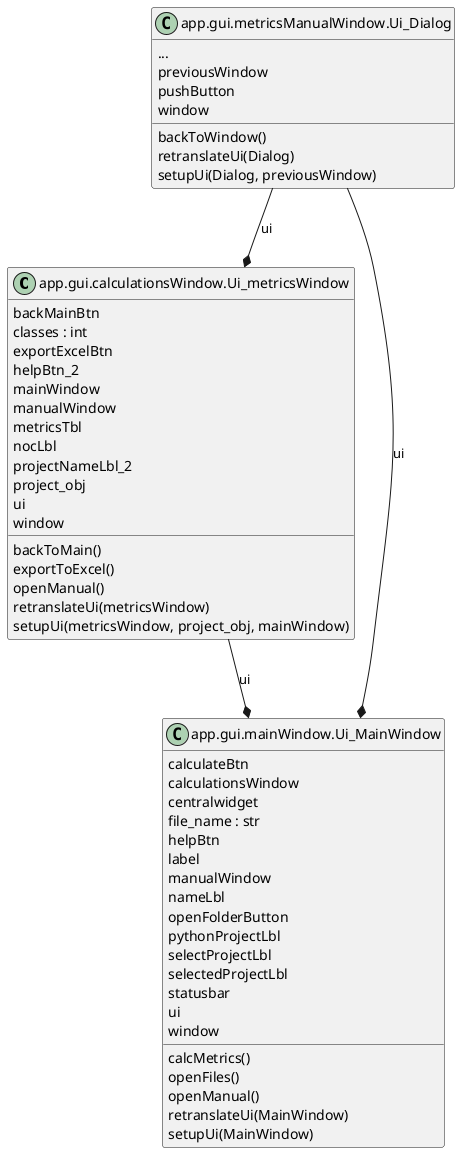 @startuml classes
set namespaceSeparator none
class "app.gui.calculationsWindow.Ui_metricsWindow" as app.gui.calculationsWindow.Ui_metricsWindow {
  backMainBtn
  classes : int
  exportExcelBtn
  helpBtn_2
  mainWindow
  manualWindow
  metricsTbl
  nocLbl
  projectNameLbl_2
  project_obj
  ui
  window
  backToMain()
  exportToExcel()
  openManual()
  retranslateUi(metricsWindow)
  setupUi(metricsWindow, project_obj, mainWindow)
}
class "app.gui.mainWindow.Ui_MainWindow" as app.gui.mainWindow.Ui_MainWindow {
  calculateBtn
  calculationsWindow
  centralwidget
  file_name : str
  helpBtn
  label
  manualWindow
  nameLbl
  openFolderButton
  pythonProjectLbl
  selectProjectLbl
  selectedProjectLbl
  statusbar
  ui
  window
  calcMetrics()
  openFiles()
  openManual()
  retranslateUi(MainWindow)
  setupUi(MainWindow)
}
class "app.gui.metricsManualWindow.Ui_Dialog" as app.gui.metricsManualWindow.Ui_Dialog {
  ...
  previousWindow
  pushButton
  window
  backToWindow()
  retranslateUi(Dialog)
  setupUi(Dialog, previousWindow)
}
app.gui.calculationsWindow.Ui_metricsWindow --* app.gui.mainWindow.Ui_MainWindow : ui
app.gui.metricsManualWindow.Ui_Dialog --* app.gui.calculationsWindow.Ui_metricsWindow : ui
app.gui.metricsManualWindow.Ui_Dialog --* app.gui.mainWindow.Ui_MainWindow : ui
@enduml
